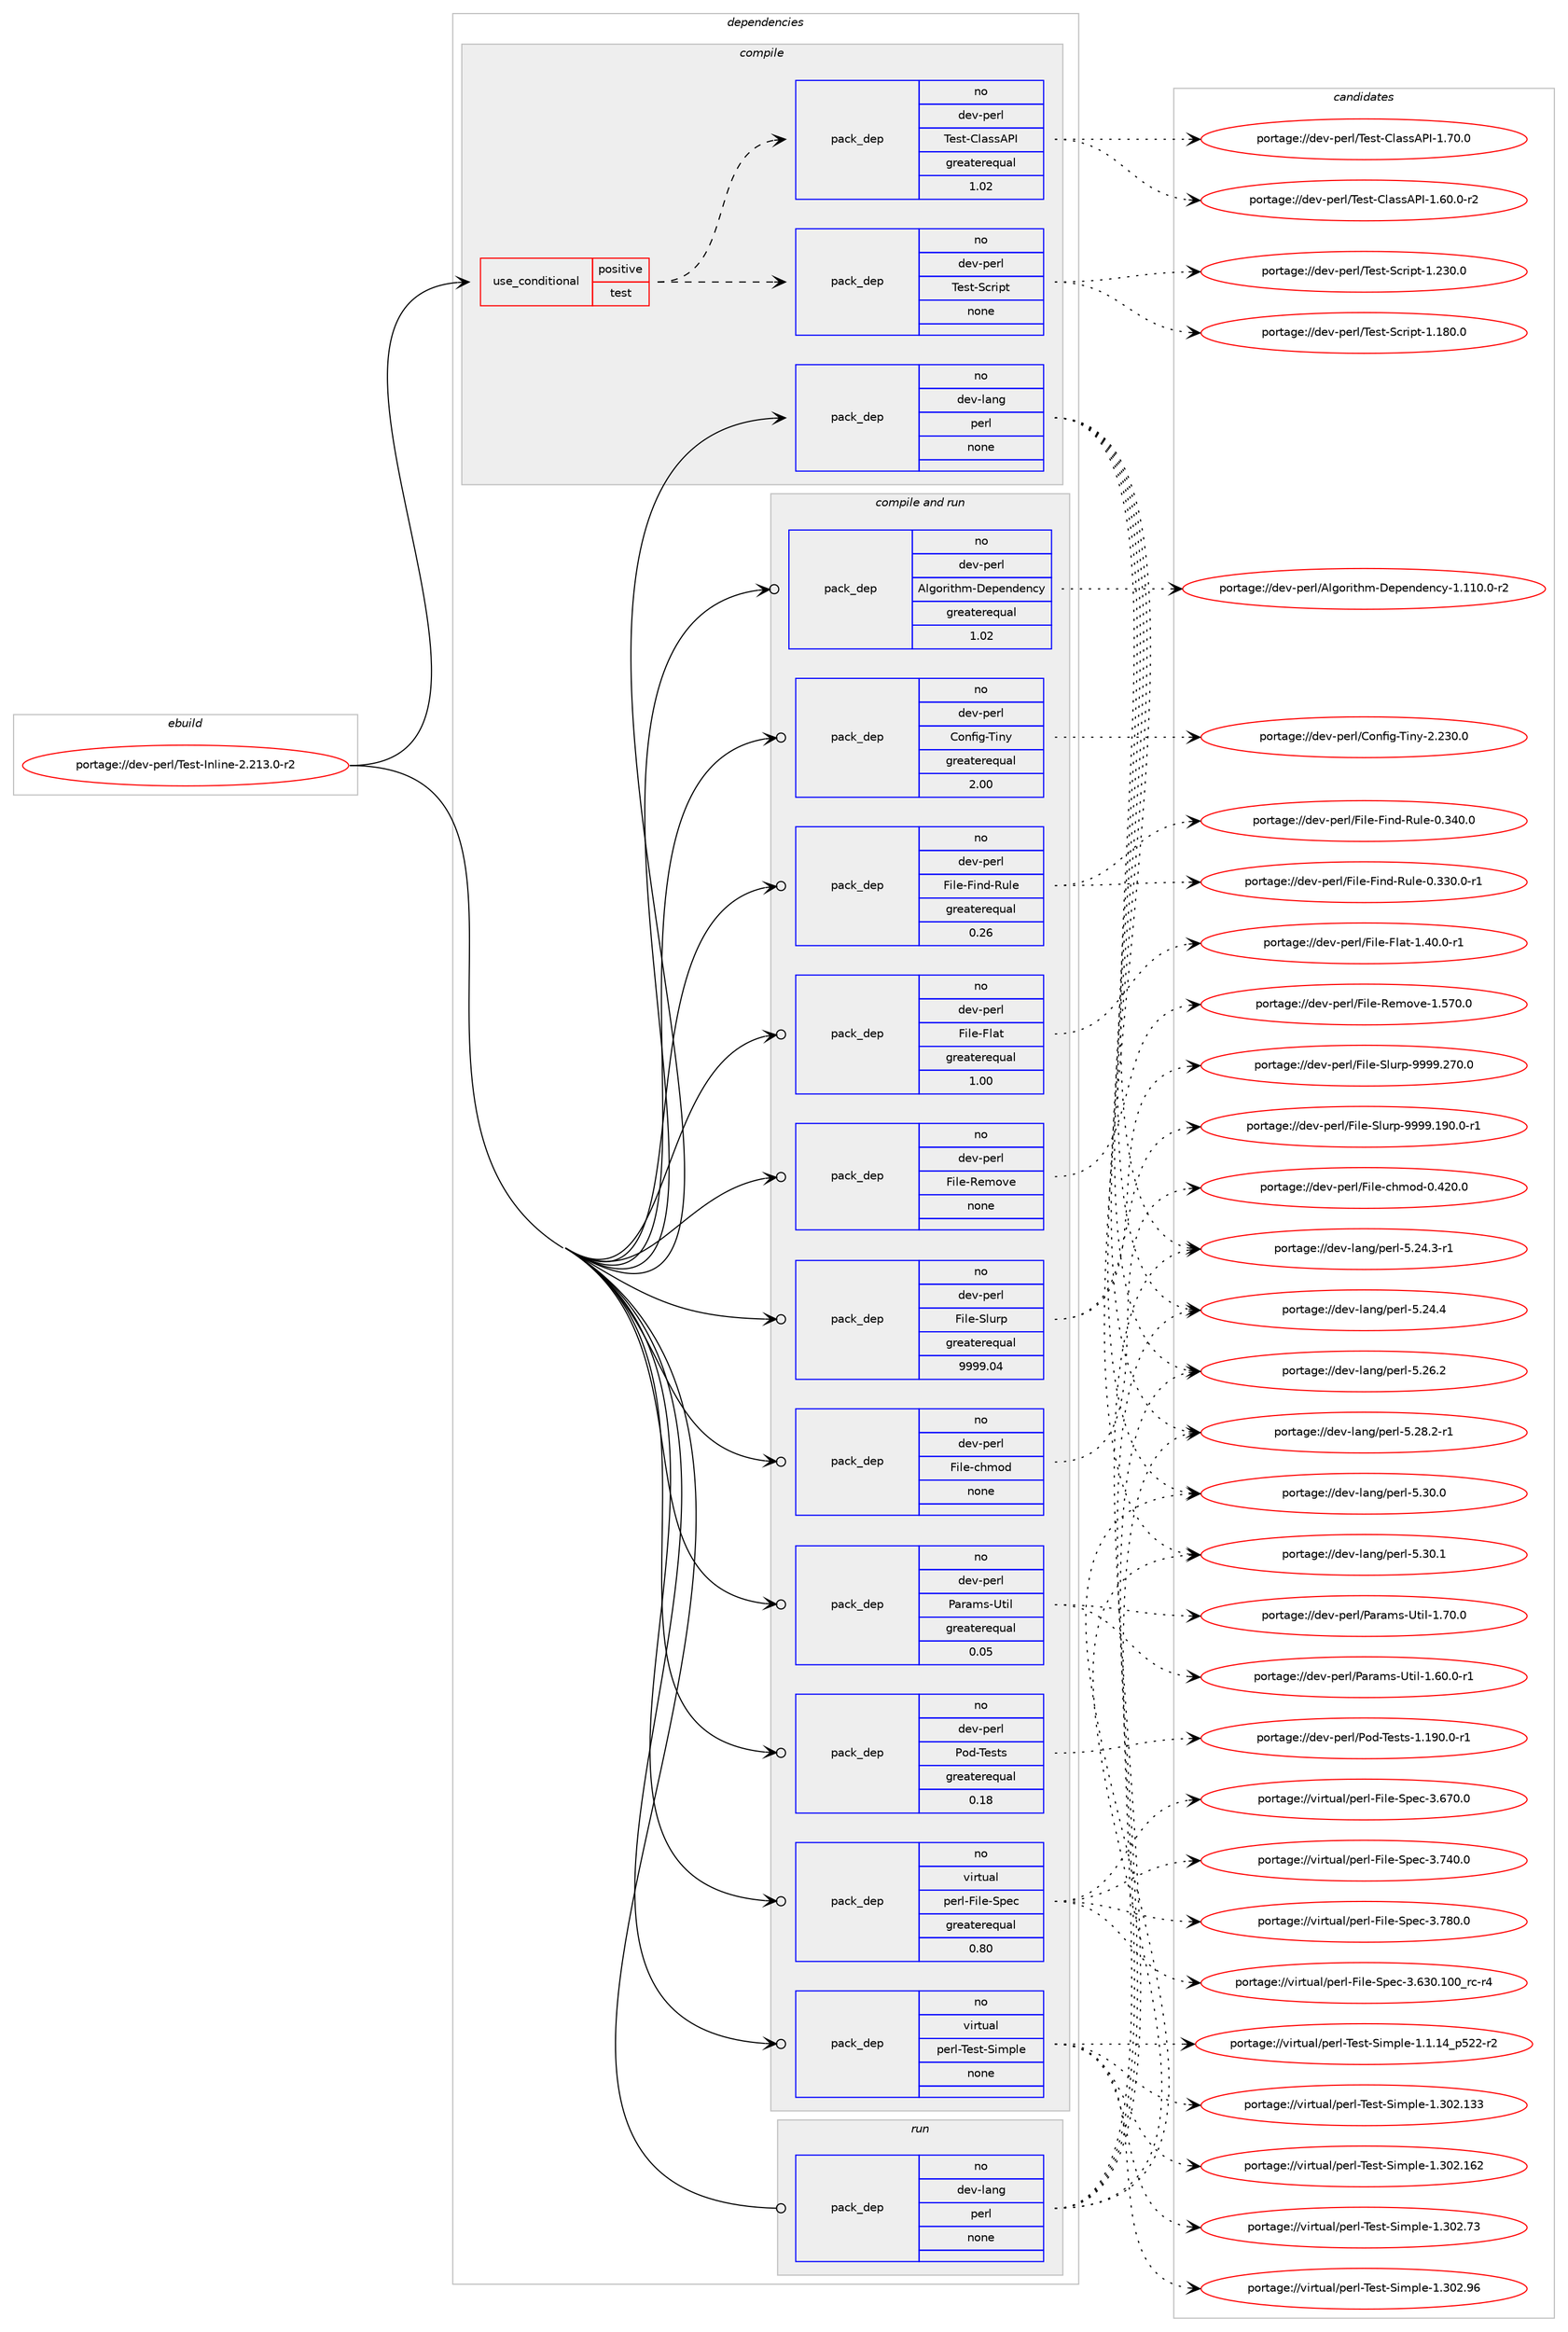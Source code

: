 digraph prolog {

# *************
# Graph options
# *************

newrank=true;
concentrate=true;
compound=true;
graph [rankdir=LR,fontname=Helvetica,fontsize=10,ranksep=1.5];#, ranksep=2.5, nodesep=0.2];
edge  [arrowhead=vee];
node  [fontname=Helvetica,fontsize=10];

# **********
# The ebuild
# **********

subgraph cluster_leftcol {
color=gray;
rank=same;
label=<<i>ebuild</i>>;
id [label="portage://dev-perl/Test-Inline-2.213.0-r2", color=red, width=4, href="../dev-perl/Test-Inline-2.213.0-r2.svg"];
}

# ****************
# The dependencies
# ****************

subgraph cluster_midcol {
color=gray;
label=<<i>dependencies</i>>;
subgraph cluster_compile {
fillcolor="#eeeeee";
style=filled;
label=<<i>compile</i>>;
subgraph cond23696 {
dependency121253 [label=<<TABLE BORDER="0" CELLBORDER="1" CELLSPACING="0" CELLPADDING="4"><TR><TD ROWSPAN="3" CELLPADDING="10">use_conditional</TD></TR><TR><TD>positive</TD></TR><TR><TD>test</TD></TR></TABLE>>, shape=none, color=red];
subgraph pack94367 {
dependency121254 [label=<<TABLE BORDER="0" CELLBORDER="1" CELLSPACING="0" CELLPADDING="4" WIDTH="220"><TR><TD ROWSPAN="6" CELLPADDING="30">pack_dep</TD></TR><TR><TD WIDTH="110">no</TD></TR><TR><TD>dev-perl</TD></TR><TR><TD>Test-Script</TD></TR><TR><TD>none</TD></TR><TR><TD></TD></TR></TABLE>>, shape=none, color=blue];
}
dependency121253:e -> dependency121254:w [weight=20,style="dashed",arrowhead="vee"];
subgraph pack94368 {
dependency121255 [label=<<TABLE BORDER="0" CELLBORDER="1" CELLSPACING="0" CELLPADDING="4" WIDTH="220"><TR><TD ROWSPAN="6" CELLPADDING="30">pack_dep</TD></TR><TR><TD WIDTH="110">no</TD></TR><TR><TD>dev-perl</TD></TR><TR><TD>Test-ClassAPI</TD></TR><TR><TD>greaterequal</TD></TR><TR><TD>1.02</TD></TR></TABLE>>, shape=none, color=blue];
}
dependency121253:e -> dependency121255:w [weight=20,style="dashed",arrowhead="vee"];
}
id:e -> dependency121253:w [weight=20,style="solid",arrowhead="vee"];
subgraph pack94369 {
dependency121256 [label=<<TABLE BORDER="0" CELLBORDER="1" CELLSPACING="0" CELLPADDING="4" WIDTH="220"><TR><TD ROWSPAN="6" CELLPADDING="30">pack_dep</TD></TR><TR><TD WIDTH="110">no</TD></TR><TR><TD>dev-lang</TD></TR><TR><TD>perl</TD></TR><TR><TD>none</TD></TR><TR><TD></TD></TR></TABLE>>, shape=none, color=blue];
}
id:e -> dependency121256:w [weight=20,style="solid",arrowhead="vee"];
}
subgraph cluster_compileandrun {
fillcolor="#eeeeee";
style=filled;
label=<<i>compile and run</i>>;
subgraph pack94370 {
dependency121257 [label=<<TABLE BORDER="0" CELLBORDER="1" CELLSPACING="0" CELLPADDING="4" WIDTH="220"><TR><TD ROWSPAN="6" CELLPADDING="30">pack_dep</TD></TR><TR><TD WIDTH="110">no</TD></TR><TR><TD>dev-perl</TD></TR><TR><TD>Algorithm-Dependency</TD></TR><TR><TD>greaterequal</TD></TR><TR><TD>1.02</TD></TR></TABLE>>, shape=none, color=blue];
}
id:e -> dependency121257:w [weight=20,style="solid",arrowhead="odotvee"];
subgraph pack94371 {
dependency121258 [label=<<TABLE BORDER="0" CELLBORDER="1" CELLSPACING="0" CELLPADDING="4" WIDTH="220"><TR><TD ROWSPAN="6" CELLPADDING="30">pack_dep</TD></TR><TR><TD WIDTH="110">no</TD></TR><TR><TD>dev-perl</TD></TR><TR><TD>Config-Tiny</TD></TR><TR><TD>greaterequal</TD></TR><TR><TD>2.00</TD></TR></TABLE>>, shape=none, color=blue];
}
id:e -> dependency121258:w [weight=20,style="solid",arrowhead="odotvee"];
subgraph pack94372 {
dependency121259 [label=<<TABLE BORDER="0" CELLBORDER="1" CELLSPACING="0" CELLPADDING="4" WIDTH="220"><TR><TD ROWSPAN="6" CELLPADDING="30">pack_dep</TD></TR><TR><TD WIDTH="110">no</TD></TR><TR><TD>dev-perl</TD></TR><TR><TD>File-Find-Rule</TD></TR><TR><TD>greaterequal</TD></TR><TR><TD>0.26</TD></TR></TABLE>>, shape=none, color=blue];
}
id:e -> dependency121259:w [weight=20,style="solid",arrowhead="odotvee"];
subgraph pack94373 {
dependency121260 [label=<<TABLE BORDER="0" CELLBORDER="1" CELLSPACING="0" CELLPADDING="4" WIDTH="220"><TR><TD ROWSPAN="6" CELLPADDING="30">pack_dep</TD></TR><TR><TD WIDTH="110">no</TD></TR><TR><TD>dev-perl</TD></TR><TR><TD>File-Flat</TD></TR><TR><TD>greaterequal</TD></TR><TR><TD>1.00</TD></TR></TABLE>>, shape=none, color=blue];
}
id:e -> dependency121260:w [weight=20,style="solid",arrowhead="odotvee"];
subgraph pack94374 {
dependency121261 [label=<<TABLE BORDER="0" CELLBORDER="1" CELLSPACING="0" CELLPADDING="4" WIDTH="220"><TR><TD ROWSPAN="6" CELLPADDING="30">pack_dep</TD></TR><TR><TD WIDTH="110">no</TD></TR><TR><TD>dev-perl</TD></TR><TR><TD>File-Remove</TD></TR><TR><TD>none</TD></TR><TR><TD></TD></TR></TABLE>>, shape=none, color=blue];
}
id:e -> dependency121261:w [weight=20,style="solid",arrowhead="odotvee"];
subgraph pack94375 {
dependency121262 [label=<<TABLE BORDER="0" CELLBORDER="1" CELLSPACING="0" CELLPADDING="4" WIDTH="220"><TR><TD ROWSPAN="6" CELLPADDING="30">pack_dep</TD></TR><TR><TD WIDTH="110">no</TD></TR><TR><TD>dev-perl</TD></TR><TR><TD>File-Slurp</TD></TR><TR><TD>greaterequal</TD></TR><TR><TD>9999.04</TD></TR></TABLE>>, shape=none, color=blue];
}
id:e -> dependency121262:w [weight=20,style="solid",arrowhead="odotvee"];
subgraph pack94376 {
dependency121263 [label=<<TABLE BORDER="0" CELLBORDER="1" CELLSPACING="0" CELLPADDING="4" WIDTH="220"><TR><TD ROWSPAN="6" CELLPADDING="30">pack_dep</TD></TR><TR><TD WIDTH="110">no</TD></TR><TR><TD>dev-perl</TD></TR><TR><TD>File-chmod</TD></TR><TR><TD>none</TD></TR><TR><TD></TD></TR></TABLE>>, shape=none, color=blue];
}
id:e -> dependency121263:w [weight=20,style="solid",arrowhead="odotvee"];
subgraph pack94377 {
dependency121264 [label=<<TABLE BORDER="0" CELLBORDER="1" CELLSPACING="0" CELLPADDING="4" WIDTH="220"><TR><TD ROWSPAN="6" CELLPADDING="30">pack_dep</TD></TR><TR><TD WIDTH="110">no</TD></TR><TR><TD>dev-perl</TD></TR><TR><TD>Params-Util</TD></TR><TR><TD>greaterequal</TD></TR><TR><TD>0.05</TD></TR></TABLE>>, shape=none, color=blue];
}
id:e -> dependency121264:w [weight=20,style="solid",arrowhead="odotvee"];
subgraph pack94378 {
dependency121265 [label=<<TABLE BORDER="0" CELLBORDER="1" CELLSPACING="0" CELLPADDING="4" WIDTH="220"><TR><TD ROWSPAN="6" CELLPADDING="30">pack_dep</TD></TR><TR><TD WIDTH="110">no</TD></TR><TR><TD>dev-perl</TD></TR><TR><TD>Pod-Tests</TD></TR><TR><TD>greaterequal</TD></TR><TR><TD>0.18</TD></TR></TABLE>>, shape=none, color=blue];
}
id:e -> dependency121265:w [weight=20,style="solid",arrowhead="odotvee"];
subgraph pack94379 {
dependency121266 [label=<<TABLE BORDER="0" CELLBORDER="1" CELLSPACING="0" CELLPADDING="4" WIDTH="220"><TR><TD ROWSPAN="6" CELLPADDING="30">pack_dep</TD></TR><TR><TD WIDTH="110">no</TD></TR><TR><TD>virtual</TD></TR><TR><TD>perl-File-Spec</TD></TR><TR><TD>greaterequal</TD></TR><TR><TD>0.80</TD></TR></TABLE>>, shape=none, color=blue];
}
id:e -> dependency121266:w [weight=20,style="solid",arrowhead="odotvee"];
subgraph pack94380 {
dependency121267 [label=<<TABLE BORDER="0" CELLBORDER="1" CELLSPACING="0" CELLPADDING="4" WIDTH="220"><TR><TD ROWSPAN="6" CELLPADDING="30">pack_dep</TD></TR><TR><TD WIDTH="110">no</TD></TR><TR><TD>virtual</TD></TR><TR><TD>perl-Test-Simple</TD></TR><TR><TD>none</TD></TR><TR><TD></TD></TR></TABLE>>, shape=none, color=blue];
}
id:e -> dependency121267:w [weight=20,style="solid",arrowhead="odotvee"];
}
subgraph cluster_run {
fillcolor="#eeeeee";
style=filled;
label=<<i>run</i>>;
subgraph pack94381 {
dependency121268 [label=<<TABLE BORDER="0" CELLBORDER="1" CELLSPACING="0" CELLPADDING="4" WIDTH="220"><TR><TD ROWSPAN="6" CELLPADDING="30">pack_dep</TD></TR><TR><TD WIDTH="110">no</TD></TR><TR><TD>dev-lang</TD></TR><TR><TD>perl</TD></TR><TR><TD>none</TD></TR><TR><TD></TD></TR></TABLE>>, shape=none, color=blue];
}
id:e -> dependency121268:w [weight=20,style="solid",arrowhead="odot"];
}
}

# **************
# The candidates
# **************

subgraph cluster_choices {
rank=same;
color=gray;
label=<<i>candidates</i>>;

subgraph choice94367 {
color=black;
nodesep=1;
choiceportage1001011184511210111410847841011151164583991141051121164549464956484648 [label="portage://dev-perl/Test-Script-1.180.0", color=red, width=4,href="../dev-perl/Test-Script-1.180.0.svg"];
choiceportage1001011184511210111410847841011151164583991141051121164549465051484648 [label="portage://dev-perl/Test-Script-1.230.0", color=red, width=4,href="../dev-perl/Test-Script-1.230.0.svg"];
dependency121254:e -> choiceportage1001011184511210111410847841011151164583991141051121164549464956484648:w [style=dotted,weight="100"];
dependency121254:e -> choiceportage1001011184511210111410847841011151164583991141051121164549465051484648:w [style=dotted,weight="100"];
}
subgraph choice94368 {
color=black;
nodesep=1;
choiceportage100101118451121011141084784101115116456710897115115658073454946544846484511450 [label="portage://dev-perl/Test-ClassAPI-1.60.0-r2", color=red, width=4,href="../dev-perl/Test-ClassAPI-1.60.0-r2.svg"];
choiceportage10010111845112101114108478410111511645671089711511565807345494655484648 [label="portage://dev-perl/Test-ClassAPI-1.70.0", color=red, width=4,href="../dev-perl/Test-ClassAPI-1.70.0.svg"];
dependency121255:e -> choiceportage100101118451121011141084784101115116456710897115115658073454946544846484511450:w [style=dotted,weight="100"];
dependency121255:e -> choiceportage10010111845112101114108478410111511645671089711511565807345494655484648:w [style=dotted,weight="100"];
}
subgraph choice94369 {
color=black;
nodesep=1;
choiceportage100101118451089711010347112101114108455346505246514511449 [label="portage://dev-lang/perl-5.24.3-r1", color=red, width=4,href="../dev-lang/perl-5.24.3-r1.svg"];
choiceportage10010111845108971101034711210111410845534650524652 [label="portage://dev-lang/perl-5.24.4", color=red, width=4,href="../dev-lang/perl-5.24.4.svg"];
choiceportage10010111845108971101034711210111410845534650544650 [label="portage://dev-lang/perl-5.26.2", color=red, width=4,href="../dev-lang/perl-5.26.2.svg"];
choiceportage100101118451089711010347112101114108455346505646504511449 [label="portage://dev-lang/perl-5.28.2-r1", color=red, width=4,href="../dev-lang/perl-5.28.2-r1.svg"];
choiceportage10010111845108971101034711210111410845534651484648 [label="portage://dev-lang/perl-5.30.0", color=red, width=4,href="../dev-lang/perl-5.30.0.svg"];
choiceportage10010111845108971101034711210111410845534651484649 [label="portage://dev-lang/perl-5.30.1", color=red, width=4,href="../dev-lang/perl-5.30.1.svg"];
dependency121256:e -> choiceportage100101118451089711010347112101114108455346505246514511449:w [style=dotted,weight="100"];
dependency121256:e -> choiceportage10010111845108971101034711210111410845534650524652:w [style=dotted,weight="100"];
dependency121256:e -> choiceportage10010111845108971101034711210111410845534650544650:w [style=dotted,weight="100"];
dependency121256:e -> choiceportage100101118451089711010347112101114108455346505646504511449:w [style=dotted,weight="100"];
dependency121256:e -> choiceportage10010111845108971101034711210111410845534651484648:w [style=dotted,weight="100"];
dependency121256:e -> choiceportage10010111845108971101034711210111410845534651484649:w [style=dotted,weight="100"];
}
subgraph choice94370 {
color=black;
nodesep=1;
choiceportage10010111845112101114108476510810311111410511610410945681011121011101001011109912145494649494846484511450 [label="portage://dev-perl/Algorithm-Dependency-1.110.0-r2", color=red, width=4,href="../dev-perl/Algorithm-Dependency-1.110.0-r2.svg"];
dependency121257:e -> choiceportage10010111845112101114108476510810311111410511610410945681011121011101001011109912145494649494846484511450:w [style=dotted,weight="100"];
}
subgraph choice94371 {
color=black;
nodesep=1;
choiceportage10010111845112101114108476711111010210510345841051101214550465051484648 [label="portage://dev-perl/Config-Tiny-2.230.0", color=red, width=4,href="../dev-perl/Config-Tiny-2.230.0.svg"];
dependency121258:e -> choiceportage10010111845112101114108476711111010210510345841051101214550465051484648:w [style=dotted,weight="100"];
}
subgraph choice94372 {
color=black;
nodesep=1;
choiceportage1001011184511210111410847701051081014570105110100458211710810145484651514846484511449 [label="portage://dev-perl/File-Find-Rule-0.330.0-r1", color=red, width=4,href="../dev-perl/File-Find-Rule-0.330.0-r1.svg"];
choiceportage100101118451121011141084770105108101457010511010045821171081014548465152484648 [label="portage://dev-perl/File-Find-Rule-0.340.0", color=red, width=4,href="../dev-perl/File-Find-Rule-0.340.0.svg"];
dependency121259:e -> choiceportage1001011184511210111410847701051081014570105110100458211710810145484651514846484511449:w [style=dotted,weight="100"];
dependency121259:e -> choiceportage100101118451121011141084770105108101457010511010045821171081014548465152484648:w [style=dotted,weight="100"];
}
subgraph choice94373 {
color=black;
nodesep=1;
choiceportage100101118451121011141084770105108101457010897116454946524846484511449 [label="portage://dev-perl/File-Flat-1.40.0-r1", color=red, width=4,href="../dev-perl/File-Flat-1.40.0-r1.svg"];
dependency121260:e -> choiceportage100101118451121011141084770105108101457010897116454946524846484511449:w [style=dotted,weight="100"];
}
subgraph choice94374 {
color=black;
nodesep=1;
choiceportage10010111845112101114108477010510810145821011091111181014549465355484648 [label="portage://dev-perl/File-Remove-1.570.0", color=red, width=4,href="../dev-perl/File-Remove-1.570.0.svg"];
dependency121261:e -> choiceportage10010111845112101114108477010510810145821011091111181014549465355484648:w [style=dotted,weight="100"];
}
subgraph choice94375 {
color=black;
nodesep=1;
choiceportage100101118451121011141084770105108101458310811711411245575757574649574846484511449 [label="portage://dev-perl/File-Slurp-9999.190.0-r1", color=red, width=4,href="../dev-perl/File-Slurp-9999.190.0-r1.svg"];
choiceportage10010111845112101114108477010510810145831081171141124557575757465055484648 [label="portage://dev-perl/File-Slurp-9999.270.0", color=red, width=4,href="../dev-perl/File-Slurp-9999.270.0.svg"];
dependency121262:e -> choiceportage100101118451121011141084770105108101458310811711411245575757574649574846484511449:w [style=dotted,weight="100"];
dependency121262:e -> choiceportage10010111845112101114108477010510810145831081171141124557575757465055484648:w [style=dotted,weight="100"];
}
subgraph choice94376 {
color=black;
nodesep=1;
choiceportage10010111845112101114108477010510810145991041091111004548465250484648 [label="portage://dev-perl/File-chmod-0.420.0", color=red, width=4,href="../dev-perl/File-chmod-0.420.0.svg"];
dependency121263:e -> choiceportage10010111845112101114108477010510810145991041091111004548465250484648:w [style=dotted,weight="100"];
}
subgraph choice94377 {
color=black;
nodesep=1;
choiceportage10010111845112101114108478097114971091154585116105108454946544846484511449 [label="portage://dev-perl/Params-Util-1.60.0-r1", color=red, width=4,href="../dev-perl/Params-Util-1.60.0-r1.svg"];
choiceportage1001011184511210111410847809711497109115458511610510845494655484648 [label="portage://dev-perl/Params-Util-1.70.0", color=red, width=4,href="../dev-perl/Params-Util-1.70.0.svg"];
dependency121264:e -> choiceportage10010111845112101114108478097114971091154585116105108454946544846484511449:w [style=dotted,weight="100"];
dependency121264:e -> choiceportage1001011184511210111410847809711497109115458511610510845494655484648:w [style=dotted,weight="100"];
}
subgraph choice94378 {
color=black;
nodesep=1;
choiceportage100101118451121011141084780111100458410111511611545494649574846484511449 [label="portage://dev-perl/Pod-Tests-1.190.0-r1", color=red, width=4,href="../dev-perl/Pod-Tests-1.190.0-r1.svg"];
dependency121265:e -> choiceportage100101118451121011141084780111100458410111511611545494649574846484511449:w [style=dotted,weight="100"];
}
subgraph choice94379 {
color=black;
nodesep=1;
choiceportage118105114116117971084711210111410845701051081014583112101994551465451484649484895114994511452 [label="portage://virtual/perl-File-Spec-3.630.100_rc-r4", color=red, width=4,href="../virtual/perl-File-Spec-3.630.100_rc-r4.svg"];
choiceportage118105114116117971084711210111410845701051081014583112101994551465455484648 [label="portage://virtual/perl-File-Spec-3.670.0", color=red, width=4,href="../virtual/perl-File-Spec-3.670.0.svg"];
choiceportage118105114116117971084711210111410845701051081014583112101994551465552484648 [label="portage://virtual/perl-File-Spec-3.740.0", color=red, width=4,href="../virtual/perl-File-Spec-3.740.0.svg"];
choiceportage118105114116117971084711210111410845701051081014583112101994551465556484648 [label="portage://virtual/perl-File-Spec-3.780.0", color=red, width=4,href="../virtual/perl-File-Spec-3.780.0.svg"];
dependency121266:e -> choiceportage118105114116117971084711210111410845701051081014583112101994551465451484649484895114994511452:w [style=dotted,weight="100"];
dependency121266:e -> choiceportage118105114116117971084711210111410845701051081014583112101994551465455484648:w [style=dotted,weight="100"];
dependency121266:e -> choiceportage118105114116117971084711210111410845701051081014583112101994551465552484648:w [style=dotted,weight="100"];
dependency121266:e -> choiceportage118105114116117971084711210111410845701051081014583112101994551465556484648:w [style=dotted,weight="100"];
}
subgraph choice94380 {
color=black;
nodesep=1;
choiceportage11810511411611797108471121011141084584101115116458310510911210810145494649464952951125350504511450 [label="portage://virtual/perl-Test-Simple-1.1.14_p522-r2", color=red, width=4,href="../virtual/perl-Test-Simple-1.1.14_p522-r2.svg"];
choiceportage11810511411611797108471121011141084584101115116458310510911210810145494651485046495151 [label="portage://virtual/perl-Test-Simple-1.302.133", color=red, width=4,href="../virtual/perl-Test-Simple-1.302.133.svg"];
choiceportage11810511411611797108471121011141084584101115116458310510911210810145494651485046495450 [label="portage://virtual/perl-Test-Simple-1.302.162", color=red, width=4,href="../virtual/perl-Test-Simple-1.302.162.svg"];
choiceportage118105114116117971084711210111410845841011151164583105109112108101454946514850465551 [label="portage://virtual/perl-Test-Simple-1.302.73", color=red, width=4,href="../virtual/perl-Test-Simple-1.302.73.svg"];
choiceportage118105114116117971084711210111410845841011151164583105109112108101454946514850465754 [label="portage://virtual/perl-Test-Simple-1.302.96", color=red, width=4,href="../virtual/perl-Test-Simple-1.302.96.svg"];
dependency121267:e -> choiceportage11810511411611797108471121011141084584101115116458310510911210810145494649464952951125350504511450:w [style=dotted,weight="100"];
dependency121267:e -> choiceportage11810511411611797108471121011141084584101115116458310510911210810145494651485046495151:w [style=dotted,weight="100"];
dependency121267:e -> choiceportage11810511411611797108471121011141084584101115116458310510911210810145494651485046495450:w [style=dotted,weight="100"];
dependency121267:e -> choiceportage118105114116117971084711210111410845841011151164583105109112108101454946514850465551:w [style=dotted,weight="100"];
dependency121267:e -> choiceportage118105114116117971084711210111410845841011151164583105109112108101454946514850465754:w [style=dotted,weight="100"];
}
subgraph choice94381 {
color=black;
nodesep=1;
choiceportage100101118451089711010347112101114108455346505246514511449 [label="portage://dev-lang/perl-5.24.3-r1", color=red, width=4,href="../dev-lang/perl-5.24.3-r1.svg"];
choiceportage10010111845108971101034711210111410845534650524652 [label="portage://dev-lang/perl-5.24.4", color=red, width=4,href="../dev-lang/perl-5.24.4.svg"];
choiceportage10010111845108971101034711210111410845534650544650 [label="portage://dev-lang/perl-5.26.2", color=red, width=4,href="../dev-lang/perl-5.26.2.svg"];
choiceportage100101118451089711010347112101114108455346505646504511449 [label="portage://dev-lang/perl-5.28.2-r1", color=red, width=4,href="../dev-lang/perl-5.28.2-r1.svg"];
choiceportage10010111845108971101034711210111410845534651484648 [label="portage://dev-lang/perl-5.30.0", color=red, width=4,href="../dev-lang/perl-5.30.0.svg"];
choiceportage10010111845108971101034711210111410845534651484649 [label="portage://dev-lang/perl-5.30.1", color=red, width=4,href="../dev-lang/perl-5.30.1.svg"];
dependency121268:e -> choiceportage100101118451089711010347112101114108455346505246514511449:w [style=dotted,weight="100"];
dependency121268:e -> choiceportage10010111845108971101034711210111410845534650524652:w [style=dotted,weight="100"];
dependency121268:e -> choiceportage10010111845108971101034711210111410845534650544650:w [style=dotted,weight="100"];
dependency121268:e -> choiceportage100101118451089711010347112101114108455346505646504511449:w [style=dotted,weight="100"];
dependency121268:e -> choiceportage10010111845108971101034711210111410845534651484648:w [style=dotted,weight="100"];
dependency121268:e -> choiceportage10010111845108971101034711210111410845534651484649:w [style=dotted,weight="100"];
}
}

}
